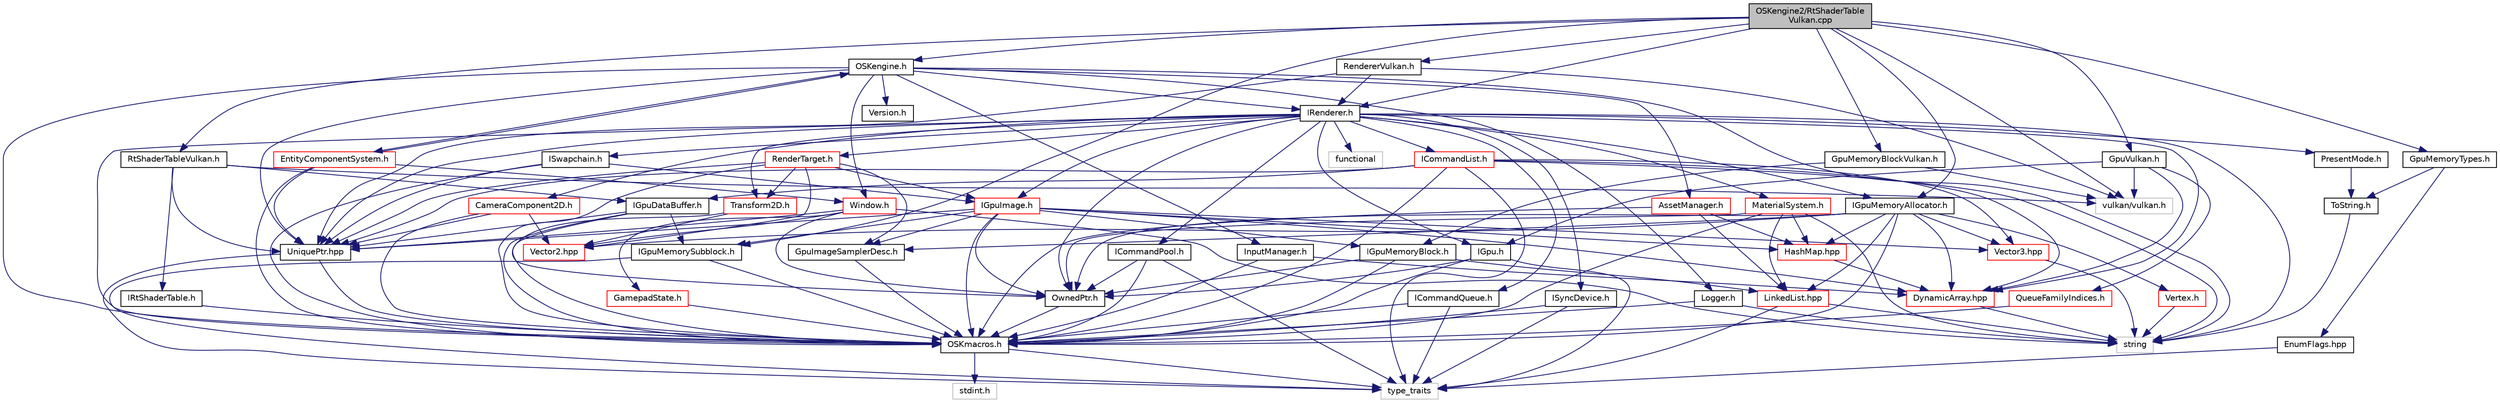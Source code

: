 digraph "OSKengine2/RtShaderTableVulkan.cpp"
{
 // LATEX_PDF_SIZE
  edge [fontname="Helvetica",fontsize="10",labelfontname="Helvetica",labelfontsize="10"];
  node [fontname="Helvetica",fontsize="10",shape=record];
  Node1 [label="OSKengine2/RtShaderTable\lVulkan.cpp",height=0.2,width=0.4,color="black", fillcolor="grey75", style="filled", fontcolor="black",tooltip=" "];
  Node1 -> Node2 [color="midnightblue",fontsize="10",style="solid"];
  Node2 [label="RtShaderTableVulkan.h",height=0.2,width=0.4,color="black", fillcolor="white", style="filled",URL="$_rt_shader_table_vulkan_8h.html",tooltip=" "];
  Node2 -> Node3 [color="midnightblue",fontsize="10",style="solid"];
  Node3 [label="IRtShaderTable.h",height=0.2,width=0.4,color="black", fillcolor="white", style="filled",URL="$_i_rt_shader_table_8h.html",tooltip=" "];
  Node3 -> Node4 [color="midnightblue",fontsize="10",style="solid"];
  Node4 [label="OSKmacros.h",height=0.2,width=0.4,color="black", fillcolor="white", style="filled",URL="$_o_s_kmacros_8h.html",tooltip=" "];
  Node4 -> Node5 [color="midnightblue",fontsize="10",style="solid"];
  Node5 [label="stdint.h",height=0.2,width=0.4,color="grey75", fillcolor="white", style="filled",tooltip=" "];
  Node4 -> Node6 [color="midnightblue",fontsize="10",style="solid"];
  Node6 [label="type_traits",height=0.2,width=0.4,color="grey75", fillcolor="white", style="filled",tooltip=" "];
  Node2 -> Node7 [color="midnightblue",fontsize="10",style="solid"];
  Node7 [label="UniquePtr.hpp",height=0.2,width=0.4,color="black", fillcolor="white", style="filled",URL="$_unique_ptr_8hpp.html",tooltip=" "];
  Node7 -> Node4 [color="midnightblue",fontsize="10",style="solid"];
  Node7 -> Node6 [color="midnightblue",fontsize="10",style="solid"];
  Node2 -> Node8 [color="midnightblue",fontsize="10",style="solid"];
  Node8 [label="IGpuDataBuffer.h",height=0.2,width=0.4,color="black", fillcolor="white", style="filled",URL="$_i_gpu_data_buffer_8h.html",tooltip=" "];
  Node8 -> Node4 [color="midnightblue",fontsize="10",style="solid"];
  Node8 -> Node9 [color="midnightblue",fontsize="10",style="solid"];
  Node9 [label="OwnedPtr.h",height=0.2,width=0.4,color="black", fillcolor="white", style="filled",URL="$_owned_ptr_8h.html",tooltip=" "];
  Node9 -> Node4 [color="midnightblue",fontsize="10",style="solid"];
  Node8 -> Node7 [color="midnightblue",fontsize="10",style="solid"];
  Node8 -> Node10 [color="midnightblue",fontsize="10",style="solid"];
  Node10 [label="IGpuMemorySubblock.h",height=0.2,width=0.4,color="black", fillcolor="white", style="filled",URL="$_i_gpu_memory_subblock_8h.html",tooltip=" "];
  Node10 -> Node4 [color="midnightblue",fontsize="10",style="solid"];
  Node10 -> Node6 [color="midnightblue",fontsize="10",style="solid"];
  Node2 -> Node11 [color="midnightblue",fontsize="10",style="solid"];
  Node11 [label="vulkan/vulkan.h",height=0.2,width=0.4,color="grey75", fillcolor="white", style="filled",tooltip=" "];
  Node1 -> Node12 [color="midnightblue",fontsize="10",style="solid"];
  Node12 [label="OSKengine.h",height=0.2,width=0.4,color="black", fillcolor="white", style="filled",URL="$_o_s_kengine_8h.html",tooltip=" "];
  Node12 -> Node4 [color="midnightblue",fontsize="10",style="solid"];
  Node12 -> Node7 [color="midnightblue",fontsize="10",style="solid"];
  Node12 -> Node13 [color="midnightblue",fontsize="10",style="solid"];
  Node13 [label="Version.h",height=0.2,width=0.4,color="black", fillcolor="white", style="filled",URL="$_version_8h.html",tooltip=" "];
  Node12 -> Node14 [color="midnightblue",fontsize="10",style="solid"];
  Node14 [label="string",height=0.2,width=0.4,color="grey75", fillcolor="white", style="filled",tooltip=" "];
  Node12 -> Node15 [color="midnightblue",fontsize="10",style="solid"];
  Node15 [label="Logger.h",height=0.2,width=0.4,color="black", fillcolor="white", style="filled",URL="$_logger_8h.html",tooltip=" "];
  Node15 -> Node4 [color="midnightblue",fontsize="10",style="solid"];
  Node15 -> Node14 [color="midnightblue",fontsize="10",style="solid"];
  Node12 -> Node16 [color="midnightblue",fontsize="10",style="solid"];
  Node16 [label="Window.h",height=0.2,width=0.4,color="red", fillcolor="white", style="filled",URL="$_window_8h.html",tooltip=" "];
  Node16 -> Node17 [color="midnightblue",fontsize="10",style="solid"];
  Node17 [label="Vector2.hpp",height=0.2,width=0.4,color="red", fillcolor="white", style="filled",URL="$_vector2_8hpp.html",tooltip=" "];
  Node16 -> Node9 [color="midnightblue",fontsize="10",style="solid"];
  Node16 -> Node7 [color="midnightblue",fontsize="10",style="solid"];
  Node16 -> Node19 [color="midnightblue",fontsize="10",style="solid"];
  Node19 [label="GamepadState.h",height=0.2,width=0.4,color="red", fillcolor="white", style="filled",URL="$_gamepad_state_8h.html",tooltip=" "];
  Node19 -> Node4 [color="midnightblue",fontsize="10",style="solid"];
  Node16 -> Node14 [color="midnightblue",fontsize="10",style="solid"];
  Node12 -> Node23 [color="midnightblue",fontsize="10",style="solid"];
  Node23 [label="IRenderer.h",height=0.2,width=0.4,color="black", fillcolor="white", style="filled",URL="$_i_renderer_8h.html",tooltip=" "];
  Node23 -> Node4 [color="midnightblue",fontsize="10",style="solid"];
  Node23 -> Node7 [color="midnightblue",fontsize="10",style="solid"];
  Node23 -> Node9 [color="midnightblue",fontsize="10",style="solid"];
  Node23 -> Node24 [color="midnightblue",fontsize="10",style="solid"];
  Node24 [label="DynamicArray.hpp",height=0.2,width=0.4,color="red", fillcolor="white", style="filled",URL="$_dynamic_array_8hpp.html",tooltip=" "];
  Node24 -> Node14 [color="midnightblue",fontsize="10",style="solid"];
  Node23 -> Node29 [color="midnightblue",fontsize="10",style="solid"];
  Node29 [label="IGpu.h",height=0.2,width=0.4,color="black", fillcolor="white", style="filled",URL="$_i_gpu_8h.html",tooltip=" "];
  Node29 -> Node4 [color="midnightblue",fontsize="10",style="solid"];
  Node29 -> Node9 [color="midnightblue",fontsize="10",style="solid"];
  Node29 -> Node6 [color="midnightblue",fontsize="10",style="solid"];
  Node23 -> Node30 [color="midnightblue",fontsize="10",style="solid"];
  Node30 [label="ICommandQueue.h",height=0.2,width=0.4,color="black", fillcolor="white", style="filled",URL="$_i_command_queue_8h.html",tooltip=" "];
  Node30 -> Node4 [color="midnightblue",fontsize="10",style="solid"];
  Node30 -> Node6 [color="midnightblue",fontsize="10",style="solid"];
  Node23 -> Node31 [color="midnightblue",fontsize="10",style="solid"];
  Node31 [label="ISwapchain.h",height=0.2,width=0.4,color="black", fillcolor="white", style="filled",URL="$_i_swapchain_8h.html",tooltip=" "];
  Node31 -> Node4 [color="midnightblue",fontsize="10",style="solid"];
  Node31 -> Node7 [color="midnightblue",fontsize="10",style="solid"];
  Node31 -> Node32 [color="midnightblue",fontsize="10",style="solid"];
  Node32 [label="IGpuImage.h",height=0.2,width=0.4,color="red", fillcolor="white", style="filled",URL="$_i_gpu_image_8h.html",tooltip=" "];
  Node32 -> Node4 [color="midnightblue",fontsize="10",style="solid"];
  Node32 -> Node9 [color="midnightblue",fontsize="10",style="solid"];
  Node32 -> Node7 [color="midnightblue",fontsize="10",style="solid"];
  Node32 -> Node33 [color="midnightblue",fontsize="10",style="solid"];
  Node33 [label="Vector3.hpp",height=0.2,width=0.4,color="red", fillcolor="white", style="filled",URL="$_vector3_8hpp.html",tooltip=" "];
  Node33 -> Node14 [color="midnightblue",fontsize="10",style="solid"];
  Node32 -> Node34 [color="midnightblue",fontsize="10",style="solid"];
  Node34 [label="GpuImageSamplerDesc.h",height=0.2,width=0.4,color="black", fillcolor="white", style="filled",URL="$_gpu_image_sampler_desc_8h.html",tooltip=" "];
  Node34 -> Node4 [color="midnightblue",fontsize="10",style="solid"];
  Node32 -> Node35 [color="midnightblue",fontsize="10",style="solid"];
  Node35 [label="IGpuMemoryBlock.h",height=0.2,width=0.4,color="black", fillcolor="white", style="filled",URL="$_i_gpu_memory_block_8h.html",tooltip=" "];
  Node35 -> Node4 [color="midnightblue",fontsize="10",style="solid"];
  Node35 -> Node36 [color="midnightblue",fontsize="10",style="solid"];
  Node36 [label="LinkedList.hpp",height=0.2,width=0.4,color="red", fillcolor="white", style="filled",URL="$_linked_list_8hpp.html",tooltip=" "];
  Node36 -> Node14 [color="midnightblue",fontsize="10",style="solid"];
  Node36 -> Node6 [color="midnightblue",fontsize="10",style="solid"];
  Node35 -> Node9 [color="midnightblue",fontsize="10",style="solid"];
  Node32 -> Node10 [color="midnightblue",fontsize="10",style="solid"];
  Node32 -> Node24 [color="midnightblue",fontsize="10",style="solid"];
  Node32 -> Node41 [color="midnightblue",fontsize="10",style="solid"];
  Node41 [label="HashMap.hpp",height=0.2,width=0.4,color="red", fillcolor="white", style="filled",URL="$_hash_map_8hpp.html",tooltip=" "];
  Node41 -> Node24 [color="midnightblue",fontsize="10",style="solid"];
  Node23 -> Node44 [color="midnightblue",fontsize="10",style="solid"];
  Node44 [label="ISyncDevice.h",height=0.2,width=0.4,color="black", fillcolor="white", style="filled",URL="$_i_sync_device_8h.html",tooltip=" "];
  Node44 -> Node4 [color="midnightblue",fontsize="10",style="solid"];
  Node44 -> Node6 [color="midnightblue",fontsize="10",style="solid"];
  Node23 -> Node45 [color="midnightblue",fontsize="10",style="solid"];
  Node45 [label="ICommandList.h",height=0.2,width=0.4,color="red", fillcolor="white", style="filled",URL="$_i_command_list_8h.html",tooltip=" "];
  Node45 -> Node4 [color="midnightblue",fontsize="10",style="solid"];
  Node45 -> Node24 [color="midnightblue",fontsize="10",style="solid"];
  Node45 -> Node7 [color="midnightblue",fontsize="10",style="solid"];
  Node45 -> Node8 [color="midnightblue",fontsize="10",style="solid"];
  Node45 -> Node33 [color="midnightblue",fontsize="10",style="solid"];
  Node45 -> Node14 [color="midnightblue",fontsize="10",style="solid"];
  Node45 -> Node6 [color="midnightblue",fontsize="10",style="solid"];
  Node23 -> Node50 [color="midnightblue",fontsize="10",style="solid"];
  Node50 [label="ICommandPool.h",height=0.2,width=0.4,color="black", fillcolor="white", style="filled",URL="$_i_command_pool_8h.html",tooltip=" "];
  Node50 -> Node4 [color="midnightblue",fontsize="10",style="solid"];
  Node50 -> Node9 [color="midnightblue",fontsize="10",style="solid"];
  Node50 -> Node6 [color="midnightblue",fontsize="10",style="solid"];
  Node23 -> Node51 [color="midnightblue",fontsize="10",style="solid"];
  Node51 [label="IGpuMemoryAllocator.h",height=0.2,width=0.4,color="black", fillcolor="white", style="filled",URL="$_i_gpu_memory_allocator_8h.html",tooltip=" "];
  Node51 -> Node4 [color="midnightblue",fontsize="10",style="solid"];
  Node51 -> Node9 [color="midnightblue",fontsize="10",style="solid"];
  Node51 -> Node36 [color="midnightblue",fontsize="10",style="solid"];
  Node51 -> Node41 [color="midnightblue",fontsize="10",style="solid"];
  Node51 -> Node24 [color="midnightblue",fontsize="10",style="solid"];
  Node51 -> Node52 [color="midnightblue",fontsize="10",style="solid"];
  Node52 [label="Vertex.h",height=0.2,width=0.4,color="red", fillcolor="white", style="filled",URL="$_vertex_8h.html",tooltip=" "];
  Node52 -> Node14 [color="midnightblue",fontsize="10",style="solid"];
  Node51 -> Node17 [color="midnightblue",fontsize="10",style="solid"];
  Node51 -> Node33 [color="midnightblue",fontsize="10",style="solid"];
  Node51 -> Node34 [color="midnightblue",fontsize="10",style="solid"];
  Node23 -> Node54 [color="midnightblue",fontsize="10",style="solid"];
  Node54 [label="RenderTarget.h",height=0.2,width=0.4,color="red", fillcolor="white", style="filled",URL="$_render_target_8h.html",tooltip=" "];
  Node54 -> Node4 [color="midnightblue",fontsize="10",style="solid"];
  Node54 -> Node7 [color="midnightblue",fontsize="10",style="solid"];
  Node54 -> Node32 [color="midnightblue",fontsize="10",style="solid"];
  Node54 -> Node17 [color="midnightblue",fontsize="10",style="solid"];
  Node54 -> Node60 [color="midnightblue",fontsize="10",style="solid"];
  Node60 [label="Transform2D.h",height=0.2,width=0.4,color="red", fillcolor="white", style="filled",URL="$_transform2_d_8h.html",tooltip=" "];
  Node60 -> Node17 [color="midnightblue",fontsize="10",style="solid"];
  Node60 -> Node4 [color="midnightblue",fontsize="10",style="solid"];
  Node54 -> Node34 [color="midnightblue",fontsize="10",style="solid"];
  Node23 -> Node62 [color="midnightblue",fontsize="10",style="solid"];
  Node62 [label="MaterialSystem.h",height=0.2,width=0.4,color="red", fillcolor="white", style="filled",URL="$_material_system_8h.html",tooltip=" "];
  Node62 -> Node4 [color="midnightblue",fontsize="10",style="solid"];
  Node62 -> Node36 [color="midnightblue",fontsize="10",style="solid"];
  Node62 -> Node41 [color="midnightblue",fontsize="10",style="solid"];
  Node62 -> Node9 [color="midnightblue",fontsize="10",style="solid"];
  Node62 -> Node14 [color="midnightblue",fontsize="10",style="solid"];
  Node23 -> Node64 [color="midnightblue",fontsize="10",style="solid"];
  Node64 [label="PresentMode.h",height=0.2,width=0.4,color="black", fillcolor="white", style="filled",URL="$_present_mode_8h.html",tooltip=" "];
  Node64 -> Node65 [color="midnightblue",fontsize="10",style="solid"];
  Node65 [label="ToString.h",height=0.2,width=0.4,color="black", fillcolor="white", style="filled",URL="$_to_string_8h.html",tooltip=" "];
  Node65 -> Node14 [color="midnightblue",fontsize="10",style="solid"];
  Node23 -> Node32 [color="midnightblue",fontsize="10",style="solid"];
  Node23 -> Node66 [color="midnightblue",fontsize="10",style="solid"];
  Node66 [label="CameraComponent2D.h",height=0.2,width=0.4,color="red", fillcolor="white", style="filled",URL="$_camera_component2_d_8h.html",tooltip=" "];
  Node66 -> Node4 [color="midnightblue",fontsize="10",style="solid"];
  Node66 -> Node17 [color="midnightblue",fontsize="10",style="solid"];
  Node66 -> Node7 [color="midnightblue",fontsize="10",style="solid"];
  Node23 -> Node60 [color="midnightblue",fontsize="10",style="solid"];
  Node23 -> Node14 [color="midnightblue",fontsize="10",style="solid"];
  Node23 -> Node68 [color="midnightblue",fontsize="10",style="solid"];
  Node68 [label="functional",height=0.2,width=0.4,color="grey75", fillcolor="white", style="filled",tooltip=" "];
  Node12 -> Node69 [color="midnightblue",fontsize="10",style="solid"];
  Node69 [label="AssetManager.h",height=0.2,width=0.4,color="red", fillcolor="white", style="filled",URL="$_asset_manager_8h.html",tooltip=" "];
  Node69 -> Node4 [color="midnightblue",fontsize="10",style="solid"];
  Node69 -> Node36 [color="midnightblue",fontsize="10",style="solid"];
  Node69 -> Node41 [color="midnightblue",fontsize="10",style="solid"];
  Node12 -> Node72 [color="midnightblue",fontsize="10",style="solid"];
  Node72 [label="EntityComponentSystem.h",height=0.2,width=0.4,color="red", fillcolor="white", style="filled",URL="$_entity_component_system_8h.html",tooltip=" "];
  Node72 -> Node4 [color="midnightblue",fontsize="10",style="solid"];
  Node72 -> Node7 [color="midnightblue",fontsize="10",style="solid"];
  Node72 -> Node12 [color="midnightblue",fontsize="10",style="solid"];
  Node72 -> Node16 [color="midnightblue",fontsize="10",style="solid"];
  Node12 -> Node81 [color="midnightblue",fontsize="10",style="solid"];
  Node81 [label="InputManager.h",height=0.2,width=0.4,color="black", fillcolor="white", style="filled",URL="$_input_manager_8h.html",tooltip=" "];
  Node81 -> Node4 [color="midnightblue",fontsize="10",style="solid"];
  Node81 -> Node24 [color="midnightblue",fontsize="10",style="solid"];
  Node1 -> Node23 [color="midnightblue",fontsize="10",style="solid"];
  Node1 -> Node82 [color="midnightblue",fontsize="10",style="solid"];
  Node82 [label="GpuVulkan.h",height=0.2,width=0.4,color="black", fillcolor="white", style="filled",URL="$_gpu_vulkan_8h.html",tooltip=" "];
  Node82 -> Node11 [color="midnightblue",fontsize="10",style="solid"];
  Node82 -> Node29 [color="midnightblue",fontsize="10",style="solid"];
  Node82 -> Node83 [color="midnightblue",fontsize="10",style="solid"];
  Node83 [label="QueueFamilyIndices.h",height=0.2,width=0.4,color="red", fillcolor="white", style="filled",URL="$_queue_family_indices_8h.html",tooltip=" "];
  Node83 -> Node4 [color="midnightblue",fontsize="10",style="solid"];
  Node82 -> Node24 [color="midnightblue",fontsize="10",style="solid"];
  Node1 -> Node85 [color="midnightblue",fontsize="10",style="solid"];
  Node85 [label="GpuMemoryTypes.h",height=0.2,width=0.4,color="black", fillcolor="white", style="filled",URL="$_gpu_memory_types_8h.html",tooltip=" "];
  Node85 -> Node40 [color="midnightblue",fontsize="10",style="solid"];
  Node40 [label="EnumFlags.hpp",height=0.2,width=0.4,color="black", fillcolor="white", style="filled",URL="$_enum_flags_8hpp.html",tooltip=" "];
  Node40 -> Node6 [color="midnightblue",fontsize="10",style="solid"];
  Node85 -> Node65 [color="midnightblue",fontsize="10",style="solid"];
  Node1 -> Node51 [color="midnightblue",fontsize="10",style="solid"];
  Node1 -> Node86 [color="midnightblue",fontsize="10",style="solid"];
  Node86 [label="RendererVulkan.h",height=0.2,width=0.4,color="black", fillcolor="white", style="filled",URL="$_renderer_vulkan_8h.html",tooltip=" "];
  Node86 -> Node23 [color="midnightblue",fontsize="10",style="solid"];
  Node86 -> Node7 [color="midnightblue",fontsize="10",style="solid"];
  Node86 -> Node11 [color="midnightblue",fontsize="10",style="solid"];
  Node1 -> Node87 [color="midnightblue",fontsize="10",style="solid"];
  Node87 [label="GpuMemoryBlockVulkan.h",height=0.2,width=0.4,color="black", fillcolor="white", style="filled",URL="$_gpu_memory_block_vulkan_8h.html",tooltip=" "];
  Node87 -> Node35 [color="midnightblue",fontsize="10",style="solid"];
  Node87 -> Node11 [color="midnightblue",fontsize="10",style="solid"];
  Node1 -> Node10 [color="midnightblue",fontsize="10",style="solid"];
  Node1 -> Node11 [color="midnightblue",fontsize="10",style="solid"];
}

